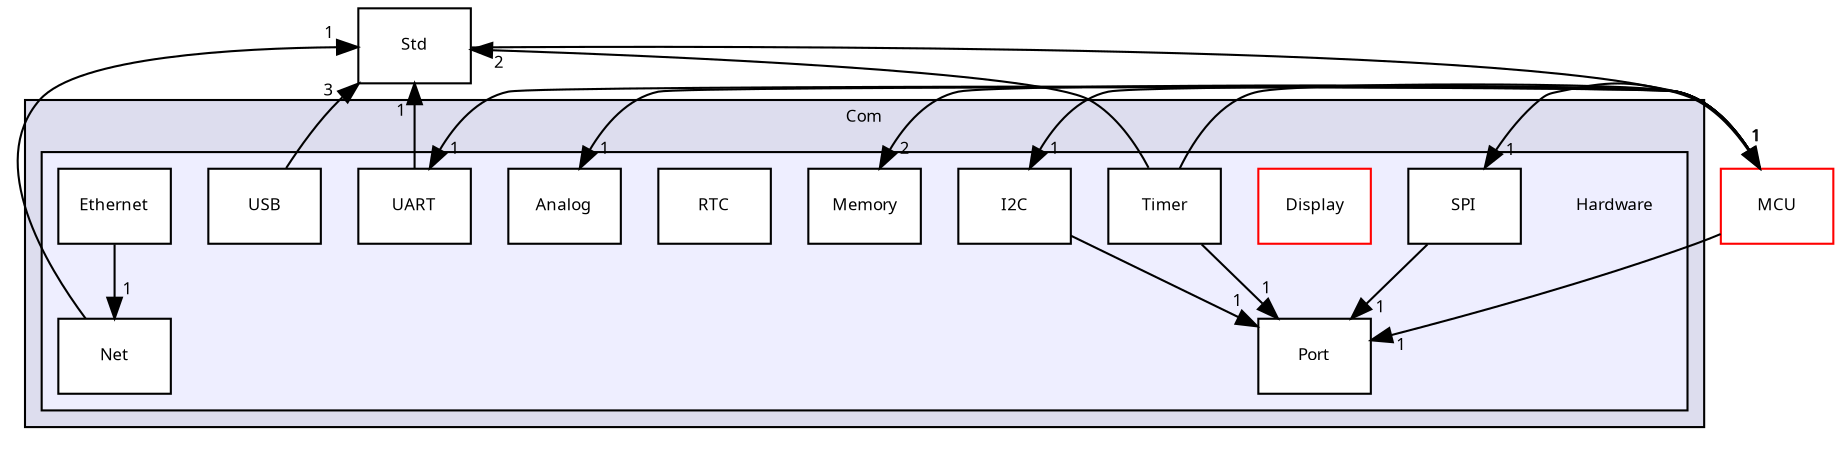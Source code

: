 digraph "Src/Com/Hardware" {
  compound=true
  node [ fontsize="8", fontname="Sans"];
  edge [ labelfontsize="8", labelfontname="Sans"];
  subgraph clusterdir_bd6076192d431881978bb9a63bffcd65 {
    graph [ bgcolor="#ddddee", pencolor="black", label="Com" fontname="Sans", fontsize="8", URL="dir_bd6076192d431881978bb9a63bffcd65.html"]
  subgraph clusterdir_29f4e3bfd8240ce7bca12dff6b06edb8 {
    graph [ bgcolor="#eeeeff", pencolor="black", label="" URL="dir_29f4e3bfd8240ce7bca12dff6b06edb8.html"];
    dir_29f4e3bfd8240ce7bca12dff6b06edb8 [shape=plaintext label="Hardware"];
    dir_1ba535e596a094ab3f6bfb005f4ed71d [shape=box label="Analog" color="black" fillcolor="white" style="filled" URL="dir_1ba535e596a094ab3f6bfb005f4ed71d.html"];
    dir_c4efa1a929874f5e34b259c3a1ad3957 [shape=box label="Display" color="red" fillcolor="white" style="filled" URL="dir_c4efa1a929874f5e34b259c3a1ad3957.html"];
    dir_eb1dc0ba7b88159286aa144a60bf5067 [shape=box label="Ethernet" color="black" fillcolor="white" style="filled" URL="dir_eb1dc0ba7b88159286aa144a60bf5067.html"];
    dir_b5cab330cb9dcc659c76822c352317ff [shape=box label="I2C" color="black" fillcolor="white" style="filled" URL="dir_b5cab330cb9dcc659c76822c352317ff.html"];
    dir_879dfe9fd8c345ba47de6fa82bc223e8 [shape=box label="Memory" color="black" fillcolor="white" style="filled" URL="dir_879dfe9fd8c345ba47de6fa82bc223e8.html"];
    dir_d7219b513f667d287b827e9ac7157b51 [shape=box label="Net" color="black" fillcolor="white" style="filled" URL="dir_d7219b513f667d287b827e9ac7157b51.html"];
    dir_3b60fb6b153bfa47677e14a5d7867dff [shape=box label="Port" color="black" fillcolor="white" style="filled" URL="dir_3b60fb6b153bfa47677e14a5d7867dff.html"];
    dir_c4589924e4385941f932d49f222515fe [shape=box label="RTC" color="black" fillcolor="white" style="filled" URL="dir_c4589924e4385941f932d49f222515fe.html"];
    dir_3eff33112d957db4e6ab891d66633342 [shape=box label="SPI" color="black" fillcolor="white" style="filled" URL="dir_3eff33112d957db4e6ab891d66633342.html"];
    dir_b416c7078b1e3adda8c6fcb275110ca1 [shape=box label="Timer" color="black" fillcolor="white" style="filled" URL="dir_b416c7078b1e3adda8c6fcb275110ca1.html"];
    dir_ac74685e6f5ff2d64859ef6a5c399695 [shape=box label="UART" color="black" fillcolor="white" style="filled" URL="dir_ac74685e6f5ff2d64859ef6a5c399695.html"];
    dir_aac5b348c7723de4061e04c4cb47463f [shape=box label="USB" color="black" fillcolor="white" style="filled" URL="dir_aac5b348c7723de4061e04c4cb47463f.html"];
  }
  }
  dir_9c07b6f6cc004f3a3b80dfa585542b38 [shape=box label="MCU" fillcolor="white" style="filled" color="red" URL="dir_9c07b6f6cc004f3a3b80dfa585542b38.html"];
  dir_c8ac64408d68c845cbd2b74da1aeacd9 [shape=box label="Std" URL="dir_c8ac64408d68c845cbd2b74da1aeacd9.html"];
  dir_d7219b513f667d287b827e9ac7157b51->dir_c8ac64408d68c845cbd2b74da1aeacd9 [headlabel="1", labeldistance=1.5 headhref="dir_000016_000021.html"];
  dir_ac74685e6f5ff2d64859ef6a5c399695->dir_c8ac64408d68c845cbd2b74da1aeacd9 [headlabel="1", labeldistance=1.5 headhref="dir_000022_000021.html"];
  dir_eb1dc0ba7b88159286aa144a60bf5067->dir_d7219b513f667d287b827e9ac7157b51 [headlabel="1", labeldistance=1.5 headhref="dir_000013_000016.html"];
  dir_b5cab330cb9dcc659c76822c352317ff->dir_3b60fb6b153bfa47677e14a5d7867dff [headlabel="1", labeldistance=1.5 headhref="dir_000014_000017.html"];
  dir_3eff33112d957db4e6ab891d66633342->dir_3b60fb6b153bfa47677e14a5d7867dff [headlabel="1", labeldistance=1.5 headhref="dir_000019_000017.html"];
  dir_9c07b6f6cc004f3a3b80dfa585542b38->dir_3b60fb6b153bfa47677e14a5d7867dff [headlabel="1", labeldistance=1.5 headhref="dir_000026_000017.html"];
  dir_9c07b6f6cc004f3a3b80dfa585542b38->dir_ac74685e6f5ff2d64859ef6a5c399695 [headlabel="1", labeldistance=1.5 headhref="dir_000026_000022.html"];
  dir_9c07b6f6cc004f3a3b80dfa585542b38->dir_b5cab330cb9dcc659c76822c352317ff [headlabel="1", labeldistance=1.5 headhref="dir_000026_000014.html"];
  dir_9c07b6f6cc004f3a3b80dfa585542b38->dir_3eff33112d957db4e6ab891d66633342 [headlabel="1", labeldistance=1.5 headhref="dir_000026_000019.html"];
  dir_9c07b6f6cc004f3a3b80dfa585542b38->dir_879dfe9fd8c345ba47de6fa82bc223e8 [headlabel="2", labeldistance=1.5 headhref="dir_000026_000015.html"];
  dir_9c07b6f6cc004f3a3b80dfa585542b38->dir_1ba535e596a094ab3f6bfb005f4ed71d [headlabel="1", labeldistance=1.5 headhref="dir_000026_000010.html"];
  dir_b416c7078b1e3adda8c6fcb275110ca1->dir_3b60fb6b153bfa47677e14a5d7867dff [headlabel="1", labeldistance=1.5 headhref="dir_000020_000017.html"];
  dir_b416c7078b1e3adda8c6fcb275110ca1->dir_9c07b6f6cc004f3a3b80dfa585542b38 [headlabel="1", labeldistance=1.5 headhref="dir_000020_000026.html"];
  dir_b416c7078b1e3adda8c6fcb275110ca1->dir_c8ac64408d68c845cbd2b74da1aeacd9 [headlabel="2", labeldistance=1.5 headhref="dir_000020_000021.html"];
  dir_c8ac64408d68c845cbd2b74da1aeacd9->dir_9c07b6f6cc004f3a3b80dfa585542b38 [headlabel="1", labeldistance=1.5 headhref="dir_000021_000026.html"];
  dir_aac5b348c7723de4061e04c4cb47463f->dir_c8ac64408d68c845cbd2b74da1aeacd9 [headlabel="3", labeldistance=1.5 headhref="dir_000023_000021.html"];
}

